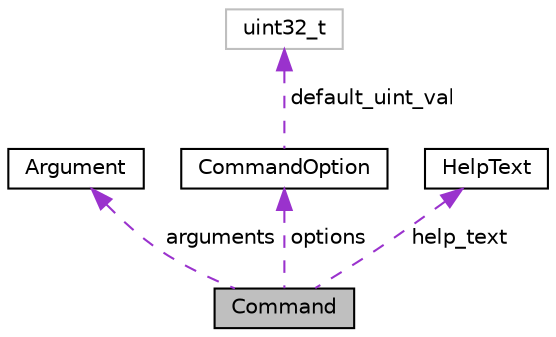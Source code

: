 digraph "Command"
{
  edge [fontname="Helvetica",fontsize="10",labelfontname="Helvetica",labelfontsize="10"];
  node [fontname="Helvetica",fontsize="10",shape=record];
  Node1 [label="Command",height=0.2,width=0.4,color="black", fillcolor="grey75", style="filled", fontcolor="black"];
  Node2 -> Node1 [dir="back",color="darkorchid3",fontsize="10",style="dashed",label=" arguments" ,fontname="Helvetica"];
  Node2 [label="Argument",height=0.2,width=0.4,color="black", fillcolor="white", style="filled",URL="$struct_argument.html"];
  Node3 -> Node1 [dir="back",color="darkorchid3",fontsize="10",style="dashed",label=" options" ,fontname="Helvetica"];
  Node3 [label="CommandOption",height=0.2,width=0.4,color="black", fillcolor="white", style="filled",URL="$struct_command_option.html"];
  Node4 -> Node3 [dir="back",color="darkorchid3",fontsize="10",style="dashed",label=" default_uint_val" ,fontname="Helvetica"];
  Node4 [label="uint32_t",height=0.2,width=0.4,color="grey75", fillcolor="white", style="filled"];
  Node5 -> Node1 [dir="back",color="darkorchid3",fontsize="10",style="dashed",label=" help_text" ,fontname="Helvetica"];
  Node5 [label="HelpText",height=0.2,width=0.4,color="black", fillcolor="white", style="filled",URL="$struct_help_text.html"];
}

